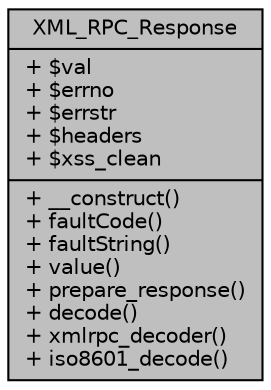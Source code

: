digraph "XML_RPC_Response"
{
 // LATEX_PDF_SIZE
  edge [fontname="Helvetica",fontsize="10",labelfontname="Helvetica",labelfontsize="10"];
  node [fontname="Helvetica",fontsize="10",shape=record];
  Node1 [label="{XML_RPC_Response\n|+ $val\l+ $errno\l+ $errstr\l+ $headers\l+ $xss_clean\l|+ __construct()\l+ faultCode()\l+ faultString()\l+ value()\l+ prepare_response()\l+ decode()\l+ xmlrpc_decoder()\l+ iso8601_decode()\l}",height=0.2,width=0.4,color="black", fillcolor="grey75", style="filled", fontcolor="black",tooltip=" "];
}
